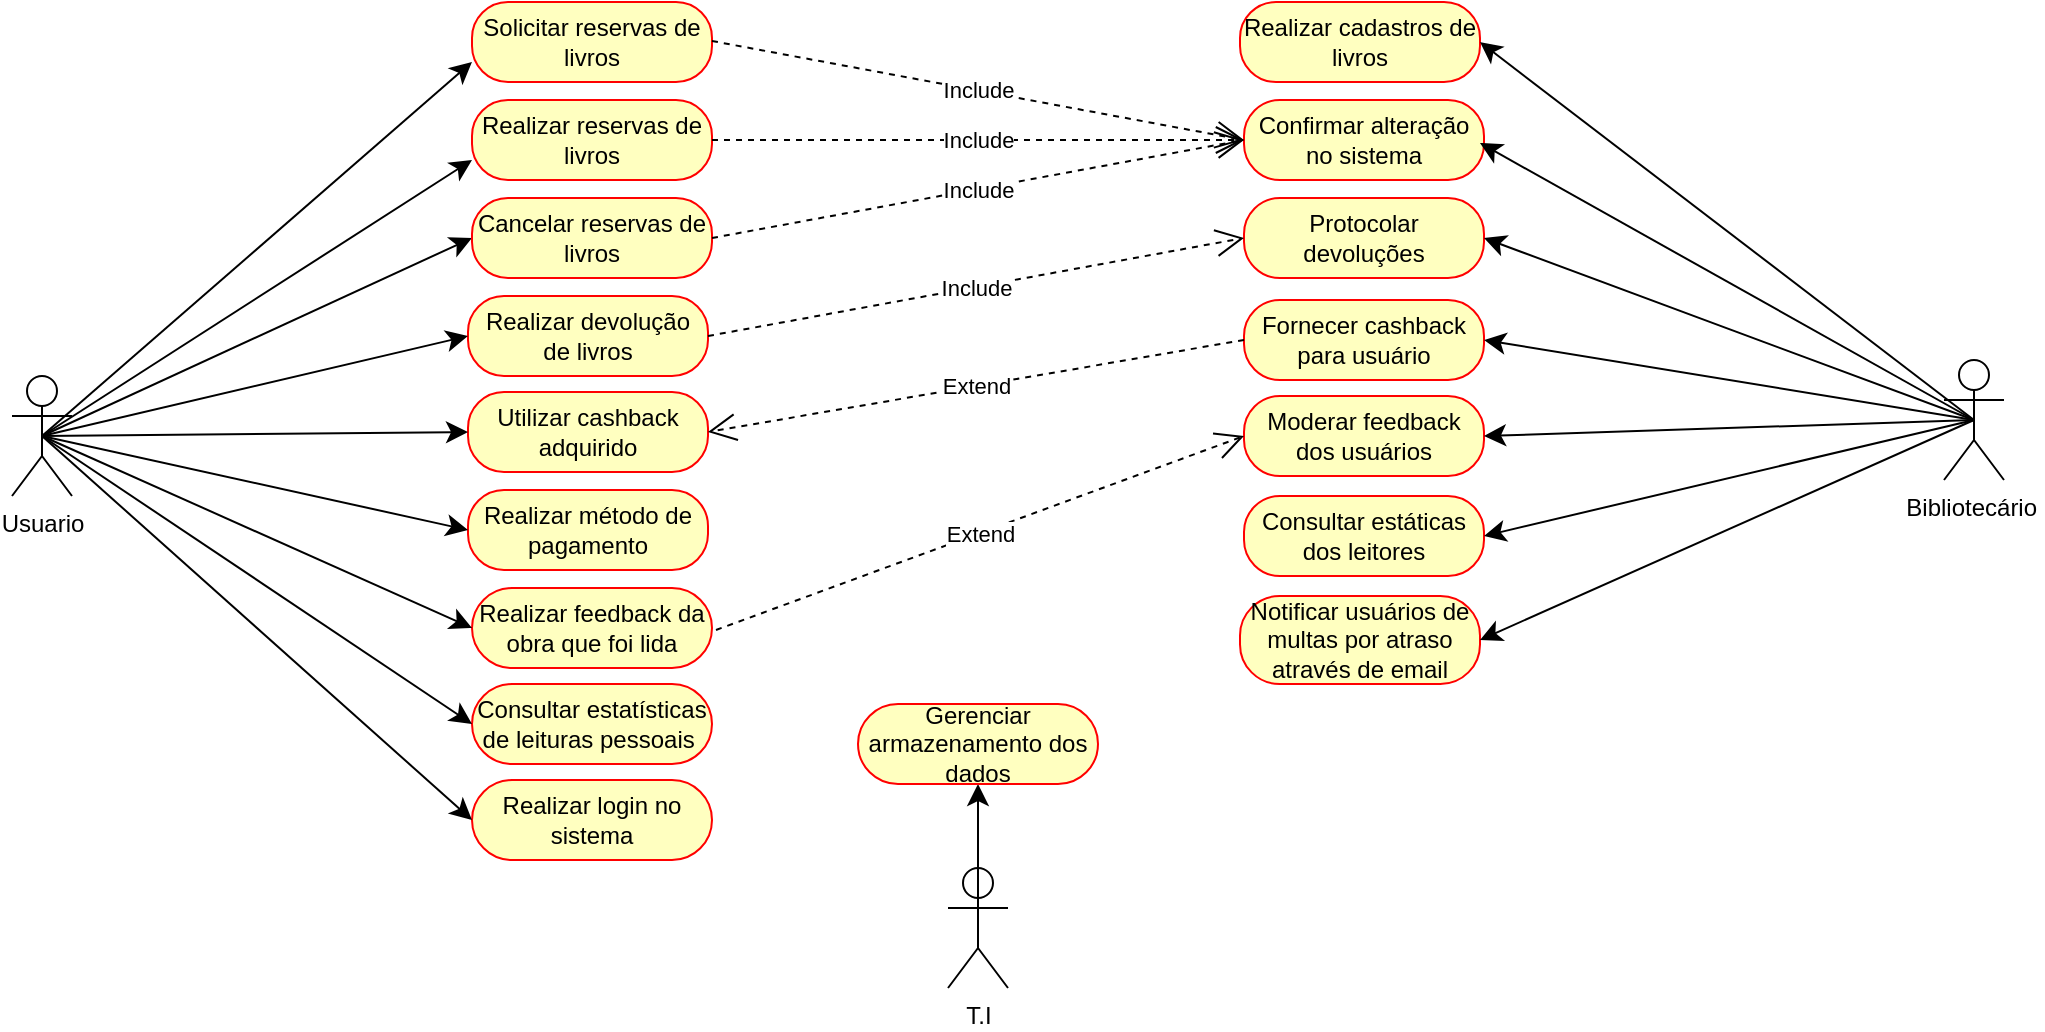 <mxfile version="24.0.2" type="google">
  <diagram name="Página-1" id="L6ZDzze7Th02usgobAth">
    <mxGraphModel grid="0" page="0" gridSize="10" guides="1" tooltips="1" connect="1" arrows="1" fold="1" pageScale="1" pageWidth="827" pageHeight="1169" math="0" shadow="0">
      <root>
        <mxCell id="0" />
        <mxCell id="1" parent="0" />
        <mxCell id="0lFqm0hWtA_TzQ4Y7hWN-26" style="edgeStyle=none;curved=1;rounded=0;orthogonalLoop=1;jettySize=auto;html=1;exitX=0.5;exitY=0.5;exitDx=0;exitDy=0;exitPerimeter=0;entryX=0;entryY=0.75;entryDx=0;entryDy=0;fontSize=12;startSize=8;endSize=8;" edge="1" parent="1" source="0lFqm0hWtA_TzQ4Y7hWN-1" target="0lFqm0hWtA_TzQ4Y7hWN-8">
          <mxGeometry relative="1" as="geometry" />
        </mxCell>
        <mxCell id="0lFqm0hWtA_TzQ4Y7hWN-27" style="edgeStyle=none;curved=1;rounded=0;orthogonalLoop=1;jettySize=auto;html=1;exitX=0.5;exitY=0.5;exitDx=0;exitDy=0;exitPerimeter=0;entryX=0;entryY=0.75;entryDx=0;entryDy=0;fontSize=12;startSize=8;endSize=8;" edge="1" parent="1" source="0lFqm0hWtA_TzQ4Y7hWN-1" target="0lFqm0hWtA_TzQ4Y7hWN-7">
          <mxGeometry relative="1" as="geometry" />
        </mxCell>
        <mxCell id="0lFqm0hWtA_TzQ4Y7hWN-28" style="edgeStyle=none;curved=1;rounded=0;orthogonalLoop=1;jettySize=auto;html=1;exitX=0.5;exitY=0.5;exitDx=0;exitDy=0;exitPerimeter=0;entryX=0;entryY=0.5;entryDx=0;entryDy=0;fontSize=12;startSize=8;endSize=8;" edge="1" parent="1" source="0lFqm0hWtA_TzQ4Y7hWN-1" target="0lFqm0hWtA_TzQ4Y7hWN-4">
          <mxGeometry relative="1" as="geometry" />
        </mxCell>
        <mxCell id="0lFqm0hWtA_TzQ4Y7hWN-1" value="Usuario" style="shape=umlActor;verticalLabelPosition=bottom;verticalAlign=top;html=1;" vertex="1" parent="1">
          <mxGeometry x="-61" y="460" width="30" height="60" as="geometry" />
        </mxCell>
        <mxCell id="0lFqm0hWtA_TzQ4Y7hWN-2" value="Bibliotecário&amp;nbsp;" style="shape=umlActor;verticalLabelPosition=bottom;verticalAlign=top;html=1;" vertex="1" parent="1">
          <mxGeometry x="905" y="452" width="30" height="60" as="geometry" />
        </mxCell>
        <mxCell id="0lFqm0hWtA_TzQ4Y7hWN-4" value="Cancelar reservas de livros" style="rounded=1;whiteSpace=wrap;html=1;arcSize=45;fontColor=#000000;fillColor=#ffffc0;strokeColor=#ff0000;" vertex="1" parent="1">
          <mxGeometry x="169" y="371" width="120" height="40" as="geometry" />
        </mxCell>
        <mxCell id="0lFqm0hWtA_TzQ4Y7hWN-7" value="Realizar reservas de livros" style="rounded=1;whiteSpace=wrap;html=1;arcSize=45;fontColor=#000000;fillColor=#ffffc0;strokeColor=#ff0000;" vertex="1" parent="1">
          <mxGeometry x="169" y="322" width="120" height="40" as="geometry" />
        </mxCell>
        <mxCell id="0lFqm0hWtA_TzQ4Y7hWN-8" value="Solicitar reservas de livros" style="rounded=1;whiteSpace=wrap;html=1;arcSize=45;fontColor=#000000;fillColor=#ffffc0;strokeColor=#ff0000;" vertex="1" parent="1">
          <mxGeometry x="169" y="273" width="120" height="40" as="geometry" />
        </mxCell>
        <mxCell id="0lFqm0hWtA_TzQ4Y7hWN-9" value="Realizar devolução de livros" style="rounded=1;whiteSpace=wrap;html=1;arcSize=45;fontColor=#000000;fillColor=#ffffc0;strokeColor=#ff0000;" vertex="1" parent="1">
          <mxGeometry x="167" y="420" width="120" height="40" as="geometry" />
        </mxCell>
        <mxCell id="0lFqm0hWtA_TzQ4Y7hWN-19" value="Utilizar cashback adquirido" style="rounded=1;whiteSpace=wrap;html=1;arcSize=45;fontColor=#000000;fillColor=#ffffc0;strokeColor=#ff0000;" vertex="1" parent="1">
          <mxGeometry x="167" y="468" width="120" height="40" as="geometry" />
        </mxCell>
        <mxCell id="0lFqm0hWtA_TzQ4Y7hWN-20" value="Realizar método de pagamento" style="rounded=1;whiteSpace=wrap;html=1;arcSize=45;fontColor=#000000;fillColor=#ffffc0;strokeColor=#ff0000;" vertex="1" parent="1">
          <mxGeometry x="167" y="517" width="120" height="40" as="geometry" />
        </mxCell>
        <mxCell id="0lFqm0hWtA_TzQ4Y7hWN-21" value="Realizar feedback da obra que foi lida" style="rounded=1;whiteSpace=wrap;html=1;arcSize=50;fontColor=#000000;fillColor=#ffffc0;strokeColor=#ff0000;" vertex="1" parent="1">
          <mxGeometry x="169" y="566" width="120" height="40" as="geometry" />
        </mxCell>
        <mxCell id="0lFqm0hWtA_TzQ4Y7hWN-22" value="Consultar estatísticas de leituras pessoais&amp;nbsp;" style="rounded=1;whiteSpace=wrap;html=1;arcSize=50;fontColor=#000000;fillColor=#ffffc0;strokeColor=#ff0000;" vertex="1" parent="1">
          <mxGeometry x="169" y="614" width="120" height="40" as="geometry" />
        </mxCell>
        <mxCell id="0lFqm0hWtA_TzQ4Y7hWN-23" style="edgeStyle=none;curved=1;rounded=0;orthogonalLoop=1;jettySize=auto;html=1;exitX=0.5;exitY=0;exitDx=0;exitDy=0;fontSize=12;startSize=8;endSize=8;" edge="1" parent="1" source="0lFqm0hWtA_TzQ4Y7hWN-22" target="0lFqm0hWtA_TzQ4Y7hWN-22">
          <mxGeometry relative="1" as="geometry" />
        </mxCell>
        <mxCell id="0lFqm0hWtA_TzQ4Y7hWN-29" value="" style="endArrow=classic;html=1;rounded=0;fontSize=12;startSize=8;endSize=8;curved=1;exitX=0.5;exitY=0.5;exitDx=0;exitDy=0;exitPerimeter=0;entryX=0;entryY=0.5;entryDx=0;entryDy=0;" edge="1" parent="1" source="0lFqm0hWtA_TzQ4Y7hWN-1" target="0lFqm0hWtA_TzQ4Y7hWN-9">
          <mxGeometry width="50" height="50" relative="1" as="geometry">
            <mxPoint x="49" y="532" as="sourcePoint" />
            <mxPoint x="99" y="482" as="targetPoint" />
          </mxGeometry>
        </mxCell>
        <mxCell id="0lFqm0hWtA_TzQ4Y7hWN-30" value="" style="endArrow=classic;html=1;rounded=0;fontSize=12;startSize=8;endSize=8;curved=1;exitX=0.5;exitY=0.5;exitDx=0;exitDy=0;exitPerimeter=0;entryX=0;entryY=0.5;entryDx=0;entryDy=0;" edge="1" parent="1" source="0lFqm0hWtA_TzQ4Y7hWN-1" target="0lFqm0hWtA_TzQ4Y7hWN-19">
          <mxGeometry width="50" height="50" relative="1" as="geometry">
            <mxPoint x="452" y="582" as="sourcePoint" />
            <mxPoint x="502" y="532" as="targetPoint" />
          </mxGeometry>
        </mxCell>
        <mxCell id="0lFqm0hWtA_TzQ4Y7hWN-32" value="" style="endArrow=classic;html=1;rounded=0;fontSize=12;startSize=8;endSize=8;curved=1;entryX=0;entryY=0.5;entryDx=0;entryDy=0;exitX=0.5;exitY=0.5;exitDx=0;exitDy=0;exitPerimeter=0;" edge="1" parent="1" target="0lFqm0hWtA_TzQ4Y7hWN-22" source="0lFqm0hWtA_TzQ4Y7hWN-1">
          <mxGeometry width="50" height="50" relative="1" as="geometry">
            <mxPoint x="-27" y="493" as="sourcePoint" />
            <mxPoint x="502" y="532" as="targetPoint" />
          </mxGeometry>
        </mxCell>
        <mxCell id="0lFqm0hWtA_TzQ4Y7hWN-33" value="" style="endArrow=classic;html=1;rounded=0;fontSize=12;startSize=8;endSize=8;curved=1;exitX=0.5;exitY=0.5;exitDx=0;exitDy=0;exitPerimeter=0;entryX=0;entryY=0.5;entryDx=0;entryDy=0;" edge="1" parent="1" source="0lFqm0hWtA_TzQ4Y7hWN-1" target="0lFqm0hWtA_TzQ4Y7hWN-21">
          <mxGeometry width="50" height="50" relative="1" as="geometry">
            <mxPoint x="454" y="577" as="sourcePoint" />
            <mxPoint x="502" y="532" as="targetPoint" />
          </mxGeometry>
        </mxCell>
        <mxCell id="0lFqm0hWtA_TzQ4Y7hWN-34" value="" style="endArrow=classic;html=1;rounded=0;fontSize=12;startSize=8;endSize=8;curved=1;exitX=0.5;exitY=0.5;exitDx=0;exitDy=0;exitPerimeter=0;entryX=0;entryY=0.5;entryDx=0;entryDy=0;" edge="1" parent="1" source="0lFqm0hWtA_TzQ4Y7hWN-1" target="0lFqm0hWtA_TzQ4Y7hWN-20">
          <mxGeometry width="50" height="50" relative="1" as="geometry">
            <mxPoint x="452" y="582" as="sourcePoint" />
            <mxPoint x="502" y="532" as="targetPoint" />
          </mxGeometry>
        </mxCell>
        <mxCell id="0lFqm0hWtA_TzQ4Y7hWN-37" value="Confirmar alteração no sistema" style="rounded=1;whiteSpace=wrap;html=1;arcSize=45;fontColor=#000000;fillColor=#ffffc0;strokeColor=#ff0000;" vertex="1" parent="1">
          <mxGeometry x="555" y="322" width="120" height="40" as="geometry" />
        </mxCell>
        <mxCell id="0lFqm0hWtA_TzQ4Y7hWN-38" value="Protocolar devoluções" style="rounded=1;whiteSpace=wrap;html=1;arcSize=45;fontColor=#000000;fillColor=#ffffc0;strokeColor=#ff0000;" vertex="1" parent="1">
          <mxGeometry x="555" y="371" width="120" height="40" as="geometry" />
        </mxCell>
        <mxCell id="0lFqm0hWtA_TzQ4Y7hWN-40" value="Moderar feedback dos usuários" style="rounded=1;whiteSpace=wrap;html=1;arcSize=45;fontColor=#000000;fillColor=#ffffc0;strokeColor=#ff0000;" vertex="1" parent="1">
          <mxGeometry x="555" y="470" width="120" height="40" as="geometry" />
        </mxCell>
        <mxCell id="0lFqm0hWtA_TzQ4Y7hWN-41" value="Consultar estáticas dos leitores" style="rounded=1;whiteSpace=wrap;html=1;arcSize=45;fontColor=#000000;fillColor=#ffffc0;strokeColor=#ff0000;" vertex="1" parent="1">
          <mxGeometry x="555" y="520" width="120" height="40" as="geometry" />
        </mxCell>
        <mxCell id="0lFqm0hWtA_TzQ4Y7hWN-42" value="Notificar usuários de multas por atraso através de email" style="rounded=1;whiteSpace=wrap;html=1;arcSize=45;fontColor=#000000;fillColor=#ffffc0;strokeColor=#ff0000;" vertex="1" parent="1">
          <mxGeometry x="553" y="570" width="120" height="44" as="geometry" />
        </mxCell>
        <mxCell id="0lFqm0hWtA_TzQ4Y7hWN-43" value="Fornecer cashback para usuário" style="rounded=1;whiteSpace=wrap;html=1;arcSize=45;fontColor=#000000;fillColor=#ffffc0;strokeColor=#ff0000;" vertex="1" parent="1">
          <mxGeometry x="555" y="422" width="120" height="40" as="geometry" />
        </mxCell>
        <mxCell id="0lFqm0hWtA_TzQ4Y7hWN-44" value="Realizar cadastros de livros" style="rounded=1;whiteSpace=wrap;html=1;arcSize=45;fontColor=#000000;fillColor=#ffffc0;strokeColor=#ff0000;" vertex="1" parent="1">
          <mxGeometry x="553" y="273" width="120" height="40" as="geometry" />
        </mxCell>
        <mxCell id="zyAokzTxBoJfxL7XH0fA-12" value="Include" style="endArrow=open;endSize=12;dashed=1;html=1;rounded=0;entryX=0;entryY=0.5;entryDx=0;entryDy=0;" edge="1" parent="1" target="0lFqm0hWtA_TzQ4Y7hWN-37">
          <mxGeometry width="160" relative="1" as="geometry">
            <mxPoint x="289" y="292.5" as="sourcePoint" />
            <mxPoint x="449" y="292.5" as="targetPoint" />
          </mxGeometry>
        </mxCell>
        <mxCell id="zyAokzTxBoJfxL7XH0fA-13" value="Include" style="endArrow=open;endSize=12;dashed=1;html=1;rounded=0;entryX=0;entryY=0.5;entryDx=0;entryDy=0;exitX=1;exitY=0.5;exitDx=0;exitDy=0;" edge="1" parent="1" source="0lFqm0hWtA_TzQ4Y7hWN-7" target="0lFqm0hWtA_TzQ4Y7hWN-37">
          <mxGeometry width="160" relative="1" as="geometry">
            <mxPoint x="299" y="302.5" as="sourcePoint" />
            <mxPoint x="561" y="301" as="targetPoint" />
          </mxGeometry>
        </mxCell>
        <mxCell id="zyAokzTxBoJfxL7XH0fA-14" value="Include" style="endArrow=open;endSize=12;dashed=1;html=1;rounded=0;exitX=1;exitY=0.5;exitDx=0;exitDy=0;entryX=0;entryY=0.5;entryDx=0;entryDy=0;" edge="1" parent="1" source="0lFqm0hWtA_TzQ4Y7hWN-4" target="0lFqm0hWtA_TzQ4Y7hWN-37">
          <mxGeometry width="160" relative="1" as="geometry">
            <mxPoint x="309" y="312.5" as="sourcePoint" />
            <mxPoint x="548" y="291" as="targetPoint" />
          </mxGeometry>
        </mxCell>
        <mxCell id="zyAokzTxBoJfxL7XH0fA-15" value="Include" style="endArrow=open;endSize=12;dashed=1;html=1;rounded=0;entryX=0;entryY=0.5;entryDx=0;entryDy=0;exitX=1;exitY=0.5;exitDx=0;exitDy=0;" edge="1" parent="1" source="0lFqm0hWtA_TzQ4Y7hWN-9" target="0lFqm0hWtA_TzQ4Y7hWN-38">
          <mxGeometry width="160" relative="1" as="geometry">
            <mxPoint x="319" y="322.5" as="sourcePoint" />
            <mxPoint x="581" y="321" as="targetPoint" />
          </mxGeometry>
        </mxCell>
        <mxCell id="zyAokzTxBoJfxL7XH0fA-17" value="Extend" style="endArrow=open;endSize=12;dashed=1;html=1;rounded=0;entryX=0;entryY=0.5;entryDx=0;entryDy=0;" edge="1" parent="1" target="0lFqm0hWtA_TzQ4Y7hWN-40">
          <mxGeometry width="160" relative="1" as="geometry">
            <mxPoint x="291" y="587" as="sourcePoint" />
            <mxPoint x="544" y="585.25" as="targetPoint" />
          </mxGeometry>
        </mxCell>
        <mxCell id="zyAokzTxBoJfxL7XH0fA-18" value="Realizar login no sistema" style="rounded=1;whiteSpace=wrap;html=1;arcSize=50;fontColor=#000000;fillColor=#ffffc0;strokeColor=#ff0000;" vertex="1" parent="1">
          <mxGeometry x="169" y="662" width="120" height="40" as="geometry" />
        </mxCell>
        <mxCell id="zyAokzTxBoJfxL7XH0fA-19" value="" style="endArrow=classic;html=1;rounded=0;fontSize=12;startSize=8;endSize=8;curved=1;entryX=0;entryY=0.5;entryDx=0;entryDy=0;exitX=0.5;exitY=0.5;exitDx=0;exitDy=0;exitPerimeter=0;" edge="1" parent="1" source="0lFqm0hWtA_TzQ4Y7hWN-1" target="zyAokzTxBoJfxL7XH0fA-18">
          <mxGeometry width="50" height="50" relative="1" as="geometry">
            <mxPoint x="-17" y="503" as="sourcePoint" />
            <mxPoint x="179" y="644" as="targetPoint" />
          </mxGeometry>
        </mxCell>
        <mxCell id="zyAokzTxBoJfxL7XH0fA-20" value="Extend" style="endArrow=open;endSize=12;dashed=1;html=1;rounded=0;entryX=1;entryY=0.5;entryDx=0;entryDy=0;exitX=0;exitY=0.5;exitDx=0;exitDy=0;" edge="1" parent="1" source="0lFqm0hWtA_TzQ4Y7hWN-43" target="0lFqm0hWtA_TzQ4Y7hWN-19">
          <mxGeometry width="160" relative="1" as="geometry">
            <mxPoint x="292" y="596.75" as="sourcePoint" />
            <mxPoint x="565" y="550" as="targetPoint" />
          </mxGeometry>
        </mxCell>
        <mxCell id="zyAokzTxBoJfxL7XH0fA-21" style="edgeStyle=none;curved=1;rounded=0;orthogonalLoop=1;jettySize=auto;html=1;exitX=0.5;exitY=0.5;exitDx=0;exitDy=0;exitPerimeter=0;entryX=1;entryY=0.5;entryDx=0;entryDy=0;fontSize=12;startSize=8;endSize=8;" edge="1" parent="1" source="0lFqm0hWtA_TzQ4Y7hWN-2" target="0lFqm0hWtA_TzQ4Y7hWN-44">
          <mxGeometry relative="1" as="geometry">
            <mxPoint x="666" y="468" as="sourcePoint" />
            <mxPoint x="881" y="281" as="targetPoint" />
          </mxGeometry>
        </mxCell>
        <mxCell id="zyAokzTxBoJfxL7XH0fA-22" style="edgeStyle=none;curved=1;rounded=0;orthogonalLoop=1;jettySize=auto;html=1;exitX=0.5;exitY=0.5;exitDx=0;exitDy=0;exitPerimeter=0;entryX=1;entryY=0.5;entryDx=0;entryDy=0;fontSize=12;startSize=8;endSize=8;" edge="1" parent="1" source="0lFqm0hWtA_TzQ4Y7hWN-2">
          <mxGeometry relative="1" as="geometry">
            <mxPoint x="909" y="540.5" as="sourcePoint" />
            <mxPoint x="673" y="343.5" as="targetPoint" />
          </mxGeometry>
        </mxCell>
        <mxCell id="zyAokzTxBoJfxL7XH0fA-23" style="edgeStyle=none;curved=1;rounded=0;orthogonalLoop=1;jettySize=auto;html=1;exitX=0.5;exitY=0.5;exitDx=0;exitDy=0;exitPerimeter=0;entryX=1;entryY=0.5;entryDx=0;entryDy=0;fontSize=12;startSize=8;endSize=8;" edge="1" parent="1" source="0lFqm0hWtA_TzQ4Y7hWN-2" target="0lFqm0hWtA_TzQ4Y7hWN-38">
          <mxGeometry relative="1" as="geometry">
            <mxPoint x="929" y="510" as="sourcePoint" />
            <mxPoint x="693" y="313" as="targetPoint" />
          </mxGeometry>
        </mxCell>
        <mxCell id="zyAokzTxBoJfxL7XH0fA-24" style="edgeStyle=none;curved=1;rounded=0;orthogonalLoop=1;jettySize=auto;html=1;exitX=0.5;exitY=0.5;exitDx=0;exitDy=0;exitPerimeter=0;entryX=1;entryY=0.5;entryDx=0;entryDy=0;fontSize=12;startSize=8;endSize=8;" edge="1" parent="1" source="0lFqm0hWtA_TzQ4Y7hWN-2" target="0lFqm0hWtA_TzQ4Y7hWN-43">
          <mxGeometry relative="1" as="geometry">
            <mxPoint x="939" y="520" as="sourcePoint" />
            <mxPoint x="703" y="323" as="targetPoint" />
          </mxGeometry>
        </mxCell>
        <mxCell id="zyAokzTxBoJfxL7XH0fA-26" style="edgeStyle=none;curved=1;rounded=0;orthogonalLoop=1;jettySize=auto;html=1;exitX=0.5;exitY=0.5;exitDx=0;exitDy=0;exitPerimeter=0;entryX=1;entryY=0.5;entryDx=0;entryDy=0;fontSize=12;startSize=8;endSize=8;" edge="1" parent="1" source="0lFqm0hWtA_TzQ4Y7hWN-2" target="0lFqm0hWtA_TzQ4Y7hWN-40">
          <mxGeometry relative="1" as="geometry">
            <mxPoint x="930" y="492" as="sourcePoint" />
            <mxPoint x="685" y="502" as="targetPoint" />
          </mxGeometry>
        </mxCell>
        <mxCell id="zyAokzTxBoJfxL7XH0fA-27" style="edgeStyle=none;curved=1;rounded=0;orthogonalLoop=1;jettySize=auto;html=1;exitX=0.5;exitY=0.5;exitDx=0;exitDy=0;exitPerimeter=0;entryX=1;entryY=0.5;entryDx=0;entryDy=0;fontSize=12;startSize=8;endSize=8;" edge="1" parent="1" source="0lFqm0hWtA_TzQ4Y7hWN-2" target="0lFqm0hWtA_TzQ4Y7hWN-41">
          <mxGeometry relative="1" as="geometry">
            <mxPoint x="930" y="492" as="sourcePoint" />
            <mxPoint x="685" y="550" as="targetPoint" />
          </mxGeometry>
        </mxCell>
        <mxCell id="zyAokzTxBoJfxL7XH0fA-28" style="edgeStyle=none;curved=1;rounded=0;orthogonalLoop=1;jettySize=auto;html=1;exitX=0.5;exitY=0.5;exitDx=0;exitDy=0;exitPerimeter=0;entryX=1;entryY=0.5;entryDx=0;entryDy=0;fontSize=12;startSize=8;endSize=8;" edge="1" parent="1" source="0lFqm0hWtA_TzQ4Y7hWN-2" target="0lFqm0hWtA_TzQ4Y7hWN-42">
          <mxGeometry relative="1" as="geometry">
            <mxPoint x="930" y="492" as="sourcePoint" />
            <mxPoint x="687" y="600" as="targetPoint" />
          </mxGeometry>
        </mxCell>
        <mxCell id="zyAokzTxBoJfxL7XH0fA-29" value="T.I" style="shape=umlActor;verticalLabelPosition=bottom;verticalAlign=top;html=1;" vertex="1" parent="1">
          <mxGeometry x="407" y="706" width="30" height="60" as="geometry" />
        </mxCell>
        <mxCell id="zyAokzTxBoJfxL7XH0fA-30" style="edgeStyle=none;curved=1;rounded=0;orthogonalLoop=1;jettySize=auto;html=1;exitX=0.5;exitY=0.5;exitDx=0;exitDy=0;exitPerimeter=0;fontSize=12;startSize=8;endSize=8;entryX=0.5;entryY=1;entryDx=0;entryDy=0;" edge="1" parent="1" source="zyAokzTxBoJfxL7XH0fA-29" target="zyAokzTxBoJfxL7XH0fA-31">
          <mxGeometry relative="1" as="geometry">
            <mxPoint x="428" y="710" as="sourcePoint" />
            <mxPoint x="422" y="660" as="targetPoint" />
          </mxGeometry>
        </mxCell>
        <mxCell id="zyAokzTxBoJfxL7XH0fA-31" value="Gerenciar armazenamento dos dados" style="rounded=1;whiteSpace=wrap;html=1;arcSize=50;fontColor=#000000;fillColor=#ffffc0;strokeColor=#ff0000;" vertex="1" parent="1">
          <mxGeometry x="362" y="624" width="120" height="40" as="geometry" />
        </mxCell>
      </root>
    </mxGraphModel>
  </diagram>
</mxfile>
